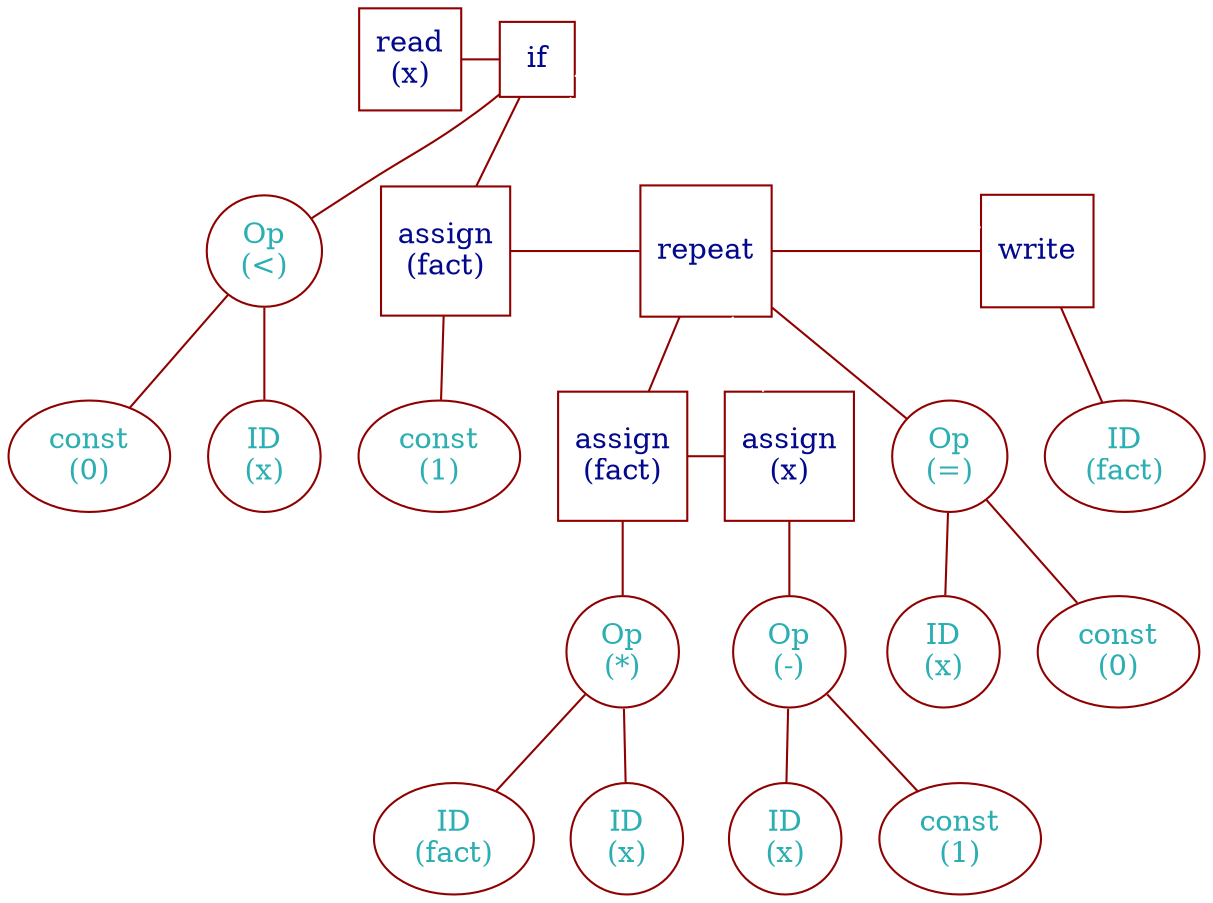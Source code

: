// Syntax Tree
graph {
	1 [label="read
(x)" color="#8F0000" fontcolor="#03098C" shape=square]
	2 [label=if color="#8F0000" fontcolor="#03098C" shape=square]
	3 [label="const
(0)" color="#8F0000" fontcolor="#2CAFB2"]
	4 [label="Op
(<)" color="#8F0000" fontcolor="#2CAFB2"]
	5 [label="ID
(x)" color="#8F0000" fontcolor="#2CAFB2"]
	6 [label="assign
(fact)" color="#8F0000" fontcolor="#03098C" shape=square]
	7 [label="const
(1)" color="#8F0000" fontcolor="#2CAFB2"]
	8 [label=repeat color="#8F0000" fontcolor="#03098C" shape=square]
	9 [label="assign
(fact)" color="#8F0000" fontcolor="#03098C" shape=square]
	10 [label="ID
(fact)" color="#8F0000" fontcolor="#2CAFB2"]
	11 [label="Op
(*)" color="#8F0000" fontcolor="#2CAFB2"]
	12 [label="ID
(x)" color="#8F0000" fontcolor="#2CAFB2"]
	13 [label="assign
(x)" color="#8F0000" fontcolor="#03098C" shape=square]
	14 [label="ID
(x)" color="#8F0000" fontcolor="#2CAFB2"]
	15 [label="Op
(-)" color="#8F0000" fontcolor="#2CAFB2"]
	16 [label="const
(1)" color="#8F0000" fontcolor="#2CAFB2"]
	17 [label="ID
(x)" color="#8F0000" fontcolor="#2CAFB2"]
	18 [label="Op
(=)" color="#8F0000" fontcolor="#2CAFB2"]
	19 [label="const
(0)" color="#8F0000" fontcolor="#2CAFB2"]
	20 [label=write color="#8F0000" fontcolor="#03098C" shape=square]
	21 [label="ID
(fact)" color="#8F0000" fontcolor="#2CAFB2"]
	4 -- 3 [color="#8F0000"]
	2 -- 4 [color="#8F0000"]
	4 -- 5 [color="#8F0000"]
	2 -- 6 [color="#8F0000"]
	6 -- 7 [color="#8F0000"]
	2 -- 8 [color=white style=dashed]
	8 -- 9 [color="#8F0000"]
	11 -- 10 [color="#8F0000"]
	9 -- 11 [color="#8F0000"]
	11 -- 12 [color="#8F0000"]
	8 -- 13 [color=white style=dashed]
	15 -- 14 [color="#8F0000"]
	13 -- 15 [color="#8F0000"]
	15 -- 16 [color="#8F0000"]
	18 -- 17 [color="#8F0000"]
	8 -- 18 [color="#8F0000"]
	18 -- 19 [color="#8F0000"]
	2 -- 20 [color=white style=dashed]
	20 -- 21 [color="#8F0000"]
	1 -- 2 [color="#8F0000" constraint=false]
	6 -- 8 [color="#8F0000" constraint=false]
	8 -- 20 [color="#8F0000" constraint=false]
	9 -- 13 [color="#8F0000" constraint=false]
}
